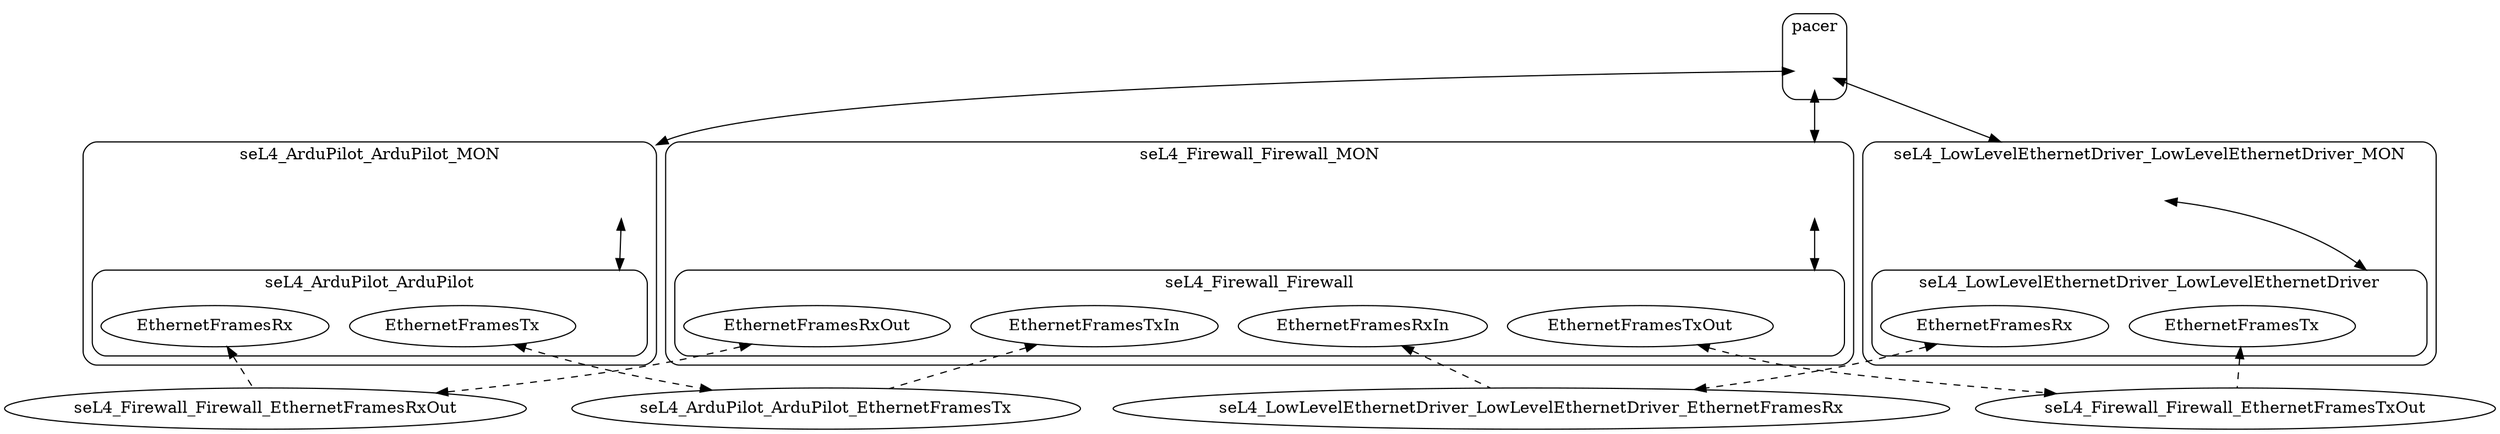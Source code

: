digraph microkit {
  compound=true;

  // protection domains
  graph [style=rounded]
  subgraph cluster_seL4_ArduPilot_ArduPilot_MON {
    label = "seL4_ArduPilot_ArduPilot_MON";
    seL4_ArduPilot_ArduPilot_MON_INVIS [label="", style=invis, width=.5, height=.5, fixedsize=true]

    graph [style=rounded]
    subgraph cluster_seL4_ArduPilot_ArduPilot {
      label = "seL4_ArduPilot_ArduPilot";
      seL4_ArduPilot_ArduPilot_INVIS [label="", style=invis, width=.5, height=.5, fixedsize=true]

      pd_seL4_ArduPilot_ArduPilot_EthernetFramesRx [label=EthernetFramesRx];
      pd_seL4_ArduPilot_ArduPilot_EthernetFramesTx [label=EthernetFramesTx];
    }
  }

  graph [style=rounded]
  subgraph cluster_seL4_Firewall_Firewall_MON {
    label = "seL4_Firewall_Firewall_MON";
    seL4_Firewall_Firewall_MON_INVIS [label="", style=invis, width=.5, height=.5, fixedsize=true]

    graph [style=rounded]
    subgraph cluster_seL4_Firewall_Firewall {
      label = "seL4_Firewall_Firewall";
      seL4_Firewall_Firewall_INVIS [label="", style=invis, width=.5, height=.5, fixedsize=true]

      pd_seL4_Firewall_Firewall_EthernetFramesRxIn [label=EthernetFramesRxIn];
      pd_seL4_Firewall_Firewall_EthernetFramesTxIn [label=EthernetFramesTxIn];
      pd_seL4_Firewall_Firewall_EthernetFramesRxOut [label=EthernetFramesRxOut];
      pd_seL4_Firewall_Firewall_EthernetFramesTxOut [label=EthernetFramesTxOut];
    }
  }

  graph [style=rounded]
  subgraph cluster_seL4_LowLevelEthernetDriver_LowLevelEthernetDriver_MON {
    label = "seL4_LowLevelEthernetDriver_LowLevelEthernetDriver_MON";
    seL4_LowLevelEthernetDriver_LowLevelEthernetDriver_MON_INVIS [label="", style=invis, width=.5, height=.5, fixedsize=true]

    graph [style=rounded]
    subgraph cluster_seL4_LowLevelEthernetDriver_LowLevelEthernetDriver {
      label = "seL4_LowLevelEthernetDriver_LowLevelEthernetDriver";
      seL4_LowLevelEthernetDriver_LowLevelEthernetDriver_INVIS [label="", style=invis, width=.5, height=.5, fixedsize=true]

      pd_seL4_LowLevelEthernetDriver_LowLevelEthernetDriver_EthernetFramesRx [label=EthernetFramesRx];
      pd_seL4_LowLevelEthernetDriver_LowLevelEthernetDriver_EthernetFramesTx [label=EthernetFramesTx];
    }
  }

  graph [style=rounded]
  subgraph cluster_pacer {
    label = "pacer";
    pacer_INVIS [label="", style=invis, width=.5, height=.5, fixedsize=true]

  }

  // memory regions
  seL4_Firewall_Firewall_EthernetFramesRxOut;

  seL4_ArduPilot_ArduPilot_EthernetFramesTx;

  seL4_LowLevelEthernetDriver_LowLevelEthernetDriver_EthernetFramesRx;

  seL4_Firewall_Firewall_EthernetFramesTxOut;

  // channels
  pacer_INVIS -> seL4_ArduPilot_ArduPilot_MON_INVIS [lhead=cluster_seL4_ArduPilot_ArduPilot_MON, minlen=2, dir=both];
  seL4_ArduPilot_ArduPilot_MON_INVIS -> seL4_ArduPilot_ArduPilot_INVIS [lhead=cluster_seL4_ArduPilot_ArduPilot, minlen=2, dir=both];
  pacer_INVIS -> seL4_Firewall_Firewall_MON_INVIS [lhead=cluster_seL4_Firewall_Firewall_MON, minlen=2, dir=both];
  seL4_Firewall_Firewall_MON_INVIS -> seL4_Firewall_Firewall_INVIS [lhead=cluster_seL4_Firewall_Firewall, minlen=2, dir=both];
  pacer_INVIS -> seL4_LowLevelEthernetDriver_LowLevelEthernetDriver_MON_INVIS [lhead=cluster_seL4_LowLevelEthernetDriver_LowLevelEthernetDriver_MON, minlen=2, dir=both];
  seL4_LowLevelEthernetDriver_LowLevelEthernetDriver_MON_INVIS -> seL4_LowLevelEthernetDriver_LowLevelEthernetDriver_INVIS [lhead=cluster_seL4_LowLevelEthernetDriver_LowLevelEthernetDriver, minlen=2, dir=both];

  // shared memory mappings
  pd_seL4_ArduPilot_ArduPilot_EthernetFramesRx -> seL4_Firewall_Firewall_EthernetFramesRxOut [dir=back, style=dashed];
  pd_seL4_ArduPilot_ArduPilot_EthernetFramesTx -> seL4_ArduPilot_ArduPilot_EthernetFramesTx [dir=both, style=dashed];
  pd_seL4_Firewall_Firewall_EthernetFramesRxIn -> seL4_LowLevelEthernetDriver_LowLevelEthernetDriver_EthernetFramesRx [dir=back, style=dashed];
  pd_seL4_Firewall_Firewall_EthernetFramesTxIn -> seL4_ArduPilot_ArduPilot_EthernetFramesTx [dir=back, style=dashed];
  pd_seL4_Firewall_Firewall_EthernetFramesRxOut -> seL4_Firewall_Firewall_EthernetFramesRxOut [dir=both, style=dashed];
  pd_seL4_Firewall_Firewall_EthernetFramesTxOut -> seL4_Firewall_Firewall_EthernetFramesTxOut [dir=both, style=dashed];
  pd_seL4_LowLevelEthernetDriver_LowLevelEthernetDriver_EthernetFramesRx -> seL4_LowLevelEthernetDriver_LowLevelEthernetDriver_EthernetFramesRx [dir=both, style=dashed];
  pd_seL4_LowLevelEthernetDriver_LowLevelEthernetDriver_EthernetFramesTx -> seL4_Firewall_Firewall_EthernetFramesTxOut [dir=back, style=dashed];
}